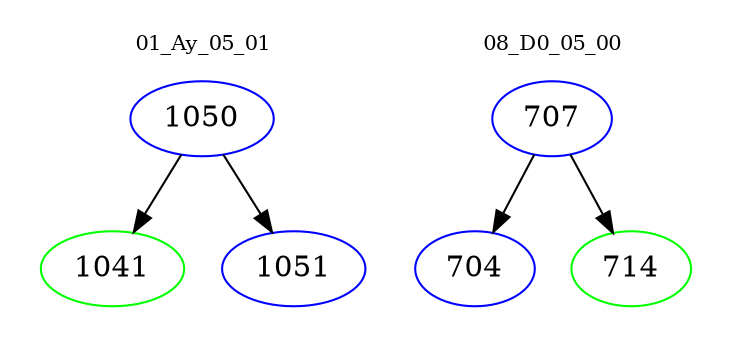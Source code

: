 digraph{
subgraph cluster_0 {
color = white
label = "01_Ay_05_01";
fontsize=10;
T0_1050 [label="1050", color="blue"]
T0_1050 -> T0_1041 [color="black"]
T0_1041 [label="1041", color="green"]
T0_1050 -> T0_1051 [color="black"]
T0_1051 [label="1051", color="blue"]
}
subgraph cluster_1 {
color = white
label = "08_D0_05_00";
fontsize=10;
T1_707 [label="707", color="blue"]
T1_707 -> T1_704 [color="black"]
T1_704 [label="704", color="blue"]
T1_707 -> T1_714 [color="black"]
T1_714 [label="714", color="green"]
}
}
